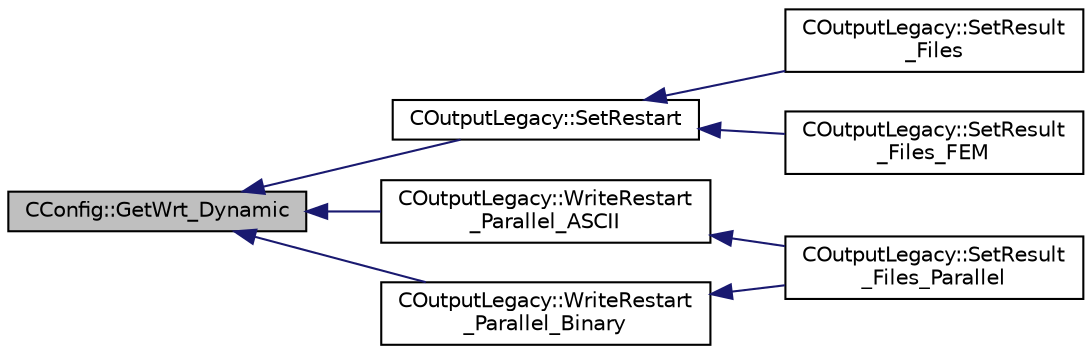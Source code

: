 digraph "CConfig::GetWrt_Dynamic"
{
  edge [fontname="Helvetica",fontsize="10",labelfontname="Helvetica",labelfontsize="10"];
  node [fontname="Helvetica",fontsize="10",shape=record];
  rankdir="LR";
  Node13795 [label="CConfig::GetWrt_Dynamic",height=0.2,width=0.4,color="black", fillcolor="grey75", style="filled", fontcolor="black"];
  Node13795 -> Node13796 [dir="back",color="midnightblue",fontsize="10",style="solid",fontname="Helvetica"];
  Node13796 [label="COutputLegacy::SetRestart",height=0.2,width=0.4,color="black", fillcolor="white", style="filled",URL="$class_c_output_legacy.html#adadfc4d06c13f5fa3d6c9e21688329f4",tooltip="Write a native SU2 restart file. "];
  Node13796 -> Node13797 [dir="back",color="midnightblue",fontsize="10",style="solid",fontname="Helvetica"];
  Node13797 [label="COutputLegacy::SetResult\l_Files",height=0.2,width=0.4,color="black", fillcolor="white", style="filled",URL="$class_c_output_legacy.html#aa817439538e8cf82f82acbfa0bf7e735",tooltip="Writes and organizes the all the output files, except the history one, for serial computations..."];
  Node13796 -> Node13798 [dir="back",color="midnightblue",fontsize="10",style="solid",fontname="Helvetica"];
  Node13798 [label="COutputLegacy::SetResult\l_Files_FEM",height=0.2,width=0.4,color="black", fillcolor="white", style="filled",URL="$class_c_output_legacy.html#a25b90eb5e2bd0f05f92a89f0768f2181",tooltip="Writes and organizes the all the output files, except the history one, for serial computations with t..."];
  Node13795 -> Node13799 [dir="back",color="midnightblue",fontsize="10",style="solid",fontname="Helvetica"];
  Node13799 [label="COutputLegacy::WriteRestart\l_Parallel_ASCII",height=0.2,width=0.4,color="black", fillcolor="white", style="filled",URL="$class_c_output_legacy.html#a6511b32d9b2fd3198c1de49256469fa0",tooltip="Write a native SU2 restart file (ASCII) in parallel. "];
  Node13799 -> Node13800 [dir="back",color="midnightblue",fontsize="10",style="solid",fontname="Helvetica"];
  Node13800 [label="COutputLegacy::SetResult\l_Files_Parallel",height=0.2,width=0.4,color="black", fillcolor="white", style="filled",URL="$class_c_output_legacy.html#a9e7832982d8237df4df455b027fd203b",tooltip="Writes and organizes the all the output files, except the history one, for parallel computations..."];
  Node13795 -> Node13801 [dir="back",color="midnightblue",fontsize="10",style="solid",fontname="Helvetica"];
  Node13801 [label="COutputLegacy::WriteRestart\l_Parallel_Binary",height=0.2,width=0.4,color="black", fillcolor="white", style="filled",URL="$class_c_output_legacy.html#a7bfa3a24fa48b0771e55199bf7ad7145",tooltip="Write a native SU2 restart file (binary) in parallel. "];
  Node13801 -> Node13800 [dir="back",color="midnightblue",fontsize="10",style="solid",fontname="Helvetica"];
}
